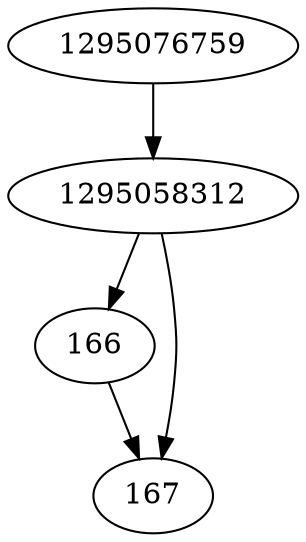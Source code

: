 strict digraph  {
1295076759;
1295058312;
166;
167;
1295076759 -> 1295058312;
1295058312 -> 166;
1295058312 -> 167;
166 -> 167;
}

